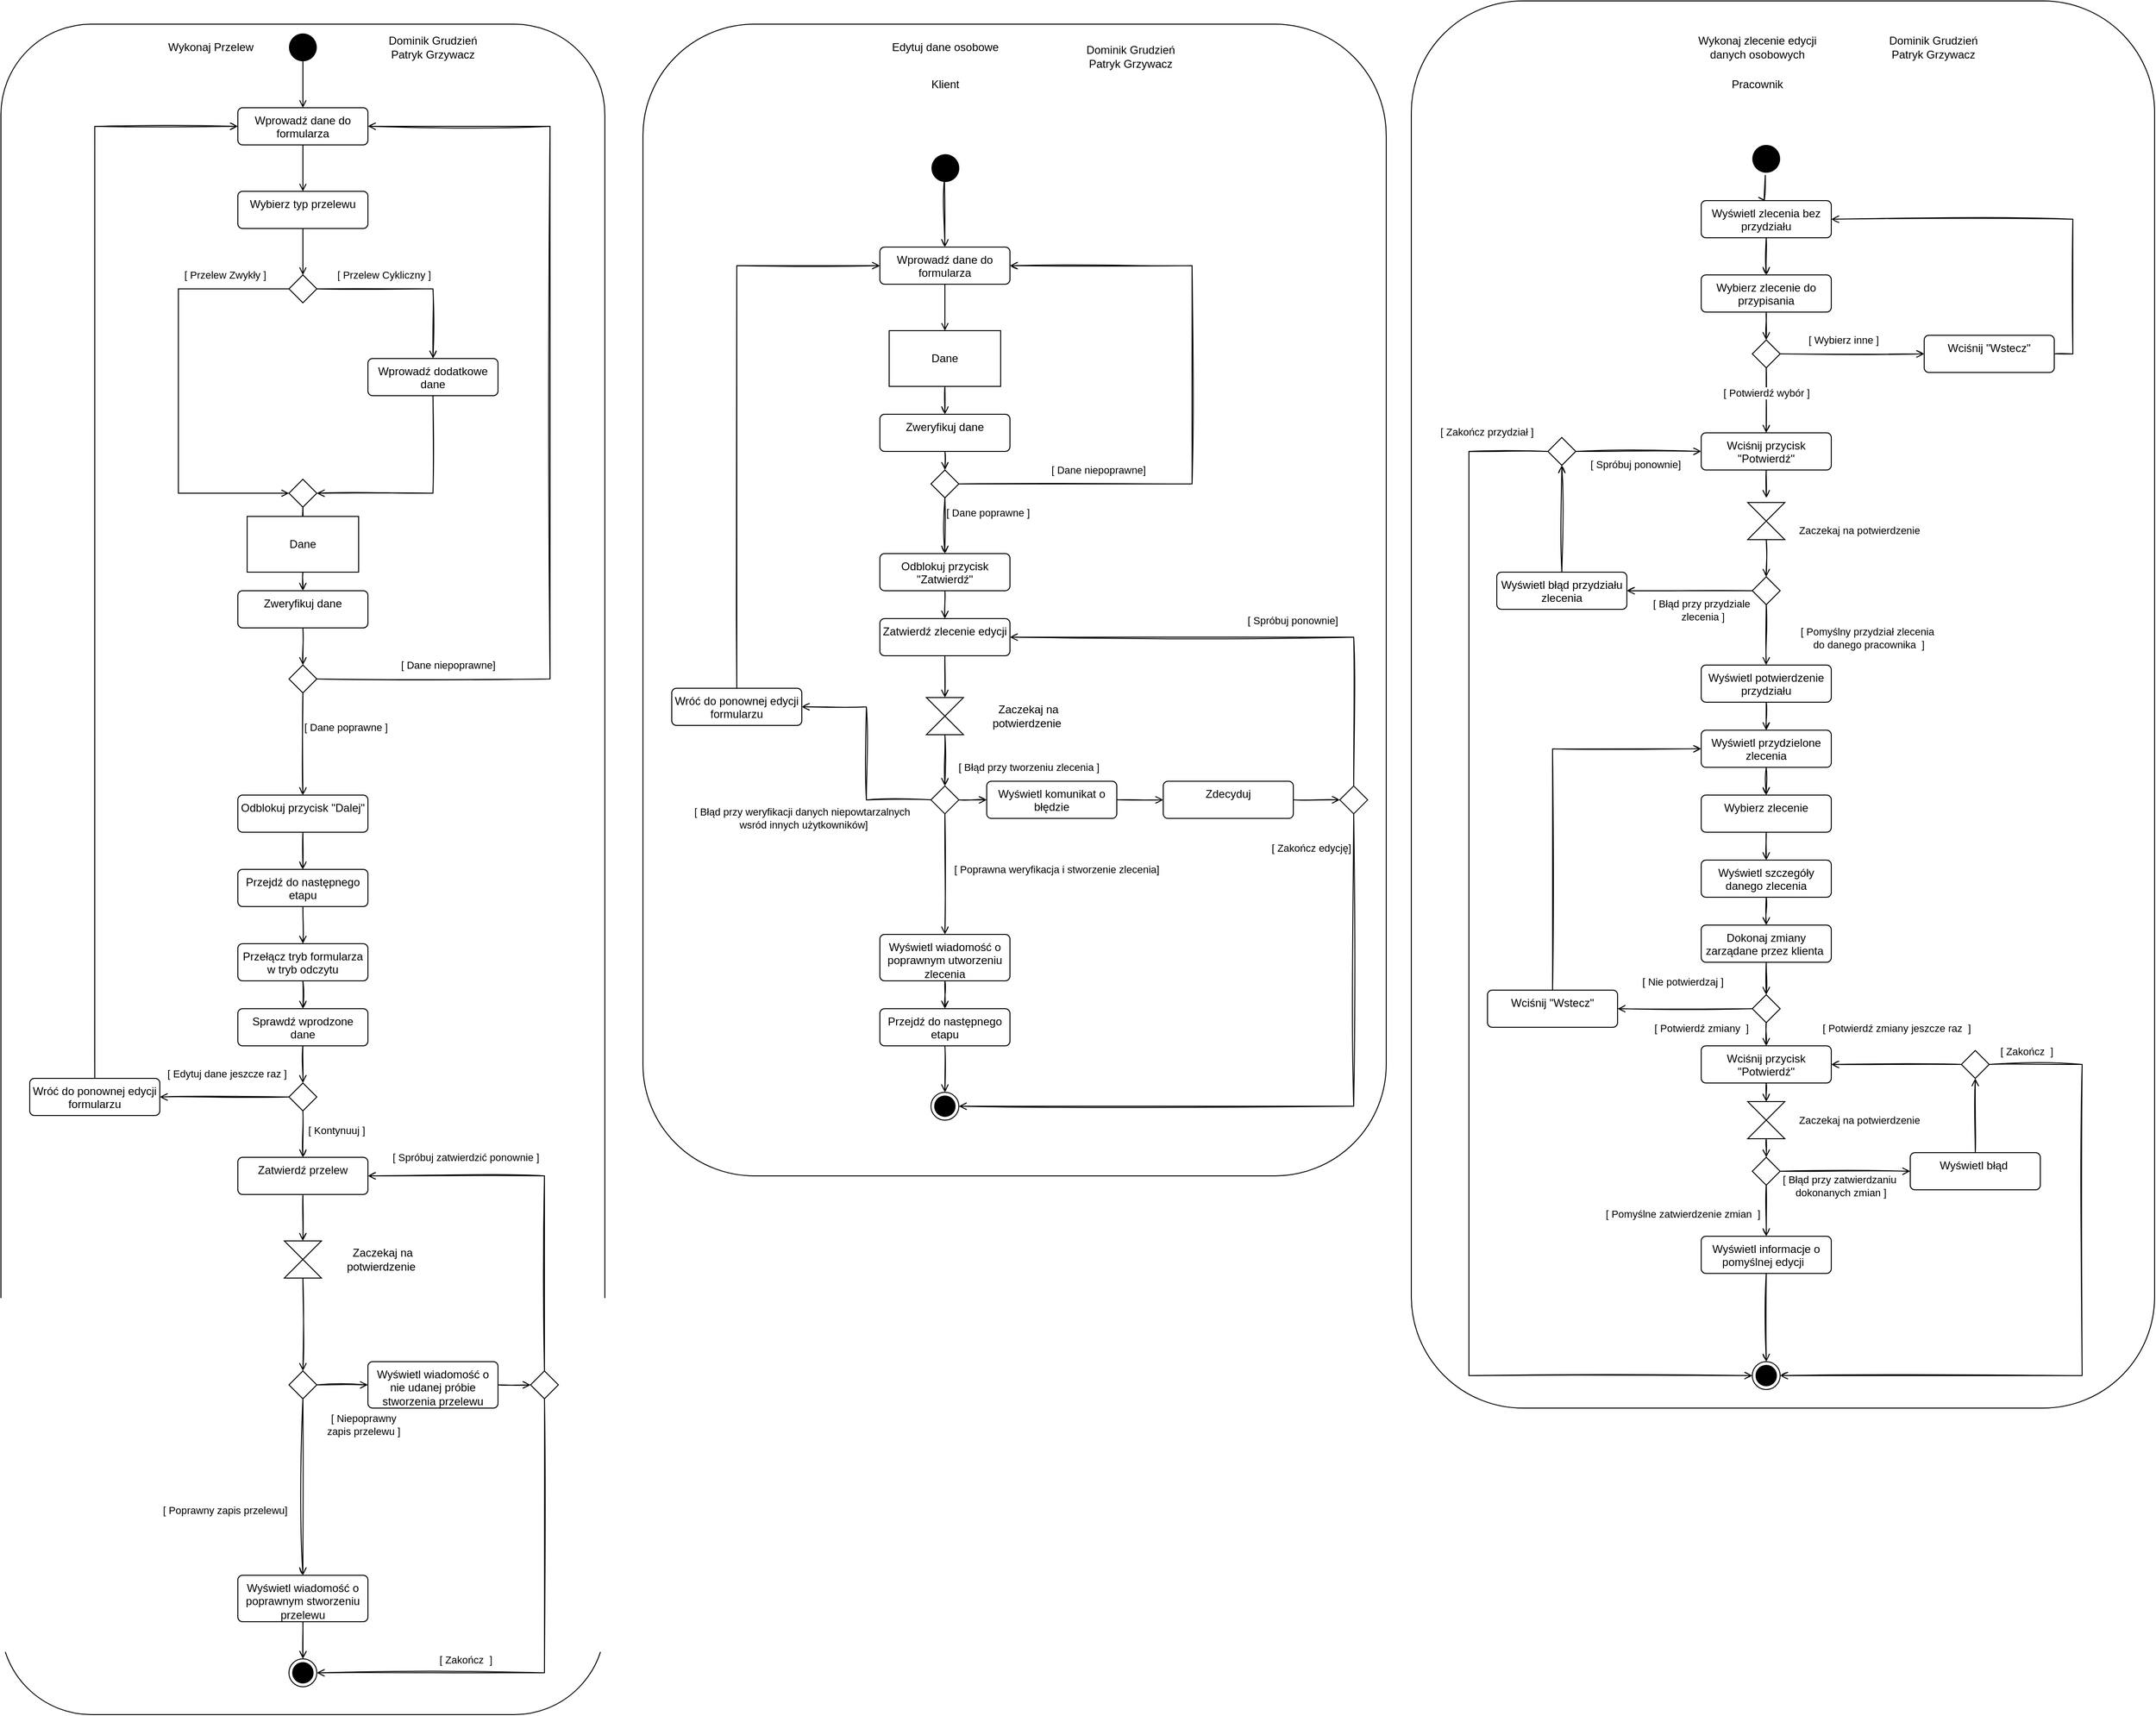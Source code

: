 <mxfile version="15.7.0" type="github">
  <diagram id="Gyfv8imTe6z_3tfT-gic" name="Page-1">
    <mxGraphModel dx="3483" dy="2257" grid="1" gridSize="10" guides="1" tooltips="1" connect="1" arrows="1" fold="1" page="1" pageScale="1" pageWidth="827" pageHeight="1169" math="0" shadow="0">
      <root>
        <mxCell id="0" />
        <mxCell id="1" parent="0" />
        <mxCell id="fbHki9SLXqfhY0mEjhM3-273" value="" style="rounded=1;whiteSpace=wrap;html=1;" vertex="1" parent="1">
          <mxGeometry x="1668" y="5" width="800" height="1515" as="geometry" />
        </mxCell>
        <mxCell id="fbHki9SLXqfhY0mEjhM3-89" value="" style="rounded=1;whiteSpace=wrap;html=1;" vertex="1" parent="1">
          <mxGeometry x="841" y="30" width="800" height="1240" as="geometry" />
        </mxCell>
        <mxCell id="fbHki9SLXqfhY0mEjhM3-44" value="" style="rounded=1;whiteSpace=wrap;html=1;" vertex="1" parent="1">
          <mxGeometry x="150" y="30" width="650" height="1820" as="geometry" />
        </mxCell>
        <mxCell id="fbHki9SLXqfhY0mEjhM3-10" style="edgeStyle=orthogonalEdgeStyle;rounded=0;orthogonalLoop=1;jettySize=auto;html=1;exitX=0.5;exitY=1;exitDx=0;exitDy=0;entryX=0.5;entryY=0;entryDx=0;entryDy=0;endArrow=open;endFill=0;" edge="1" parent="1" source="fbHki9SLXqfhY0mEjhM3-1" target="fbHki9SLXqfhY0mEjhM3-9">
          <mxGeometry relative="1" as="geometry" />
        </mxCell>
        <mxCell id="fbHki9SLXqfhY0mEjhM3-1" value="Wprowadź dane do formularza" style="html=1;align=center;verticalAlign=top;rounded=1;absoluteArcSize=1;arcSize=10;dashed=0;whiteSpace=wrap;" vertex="1" parent="1">
          <mxGeometry x="405" y="120" width="140" height="40" as="geometry" />
        </mxCell>
        <mxCell id="fbHki9SLXqfhY0mEjhM3-7" style="edgeStyle=orthogonalEdgeStyle;rounded=0;orthogonalLoop=1;jettySize=auto;html=1;exitX=0.5;exitY=1;exitDx=0;exitDy=0;entryX=0.5;entryY=0;entryDx=0;entryDy=0;endArrow=open;endFill=0;" edge="1" parent="1" source="fbHki9SLXqfhY0mEjhM3-2">
          <mxGeometry relative="1" as="geometry">
            <mxPoint x="475" y="120" as="targetPoint" />
          </mxGeometry>
        </mxCell>
        <mxCell id="fbHki9SLXqfhY0mEjhM3-2" value="" style="ellipse;fillColor=#000000;strokeColor=none;" vertex="1" parent="1">
          <mxGeometry x="460" y="40" width="30" height="30" as="geometry" />
        </mxCell>
        <mxCell id="fbHki9SLXqfhY0mEjhM3-13" style="edgeStyle=orthogonalEdgeStyle;rounded=0;orthogonalLoop=1;jettySize=auto;html=1;exitX=0;exitY=0.5;exitDx=0;exitDy=0;entryX=0;entryY=0.5;entryDx=0;entryDy=0;endArrow=open;endFill=0;" edge="1" parent="1" source="fbHki9SLXqfhY0mEjhM3-4" target="fbHki9SLXqfhY0mEjhM3-33">
          <mxGeometry relative="1" as="geometry">
            <mxPoint x="431" y="570" as="targetPoint" />
            <Array as="points">
              <mxPoint x="341" y="315" />
              <mxPoint x="341" y="535" />
            </Array>
          </mxGeometry>
        </mxCell>
        <mxCell id="fbHki9SLXqfhY0mEjhM3-26" value="[ Przelew Zwykły ]" style="edgeLabel;html=1;align=center;verticalAlign=middle;resizable=0;points=[];" vertex="1" connectable="0" parent="fbHki9SLXqfhY0mEjhM3-13">
          <mxGeometry x="-0.344" y="-2" relative="1" as="geometry">
            <mxPoint x="52" y="-46" as="offset" />
          </mxGeometry>
        </mxCell>
        <mxCell id="fbHki9SLXqfhY0mEjhM3-23" style="edgeStyle=orthogonalEdgeStyle;rounded=0;sketch=1;jumpStyle=sharp;orthogonalLoop=1;jettySize=auto;html=1;exitX=1;exitY=0.5;exitDx=0;exitDy=0;entryX=0.5;entryY=0;entryDx=0;entryDy=0;endArrow=open;endFill=0;" edge="1" parent="1" source="fbHki9SLXqfhY0mEjhM3-4" target="fbHki9SLXqfhY0mEjhM3-27">
          <mxGeometry relative="1" as="geometry">
            <mxPoint x="621" y="410" as="targetPoint" />
            <Array as="points">
              <mxPoint x="615" y="315" />
            </Array>
          </mxGeometry>
        </mxCell>
        <mxCell id="fbHki9SLXqfhY0mEjhM3-24" value="[ Przelew Cykliczny ]" style="edgeLabel;html=1;align=center;verticalAlign=middle;resizable=0;points=[];" vertex="1" connectable="0" parent="fbHki9SLXqfhY0mEjhM3-23">
          <mxGeometry x="-0.284" relative="1" as="geometry">
            <mxPoint y="-15" as="offset" />
          </mxGeometry>
        </mxCell>
        <mxCell id="fbHki9SLXqfhY0mEjhM3-4" value="" style="rhombus;" vertex="1" parent="1">
          <mxGeometry x="460" y="300" width="30" height="30" as="geometry" />
        </mxCell>
        <mxCell id="fbHki9SLXqfhY0mEjhM3-11" style="edgeStyle=orthogonalEdgeStyle;rounded=0;orthogonalLoop=1;jettySize=auto;html=1;exitX=0.5;exitY=1;exitDx=0;exitDy=0;entryX=0.5;entryY=0;entryDx=0;entryDy=0;endArrow=open;endFill=0;" edge="1" parent="1" source="fbHki9SLXqfhY0mEjhM3-9" target="fbHki9SLXqfhY0mEjhM3-4">
          <mxGeometry relative="1" as="geometry" />
        </mxCell>
        <mxCell id="fbHki9SLXqfhY0mEjhM3-9" value="Wybierz typ przelewu" style="html=1;align=center;verticalAlign=top;rounded=1;absoluteArcSize=1;arcSize=10;dashed=0;whiteSpace=wrap;" vertex="1" parent="1">
          <mxGeometry x="405" y="210" width="140" height="40" as="geometry" />
        </mxCell>
        <mxCell id="fbHki9SLXqfhY0mEjhM3-28" style="edgeStyle=orthogonalEdgeStyle;rounded=0;sketch=1;jumpStyle=sharp;orthogonalLoop=1;jettySize=auto;html=1;exitX=0.5;exitY=1;exitDx=0;exitDy=0;entryX=1;entryY=0.5;entryDx=0;entryDy=0;endArrow=open;endFill=0;" edge="1" parent="1" source="fbHki9SLXqfhY0mEjhM3-27" target="fbHki9SLXqfhY0mEjhM3-33">
          <mxGeometry relative="1" as="geometry">
            <mxPoint x="551" y="605" as="targetPoint" />
          </mxGeometry>
        </mxCell>
        <mxCell id="fbHki9SLXqfhY0mEjhM3-27" value="Wprowadź dodatkowe dane" style="html=1;align=center;verticalAlign=top;rounded=1;absoluteArcSize=1;arcSize=10;dashed=0;whiteSpace=wrap;" vertex="1" parent="1">
          <mxGeometry x="545" y="390" width="140" height="40" as="geometry" />
        </mxCell>
        <mxCell id="fbHki9SLXqfhY0mEjhM3-37" style="edgeStyle=orthogonalEdgeStyle;rounded=0;sketch=1;jumpStyle=sharp;orthogonalLoop=1;jettySize=auto;html=1;exitX=0.5;exitY=1;exitDx=0;exitDy=0;endArrow=open;endFill=0;" edge="1" parent="1" source="fbHki9SLXqfhY0mEjhM3-32">
          <mxGeometry relative="1" as="geometry">
            <mxPoint x="475" y="720" as="targetPoint" />
          </mxGeometry>
        </mxCell>
        <mxCell id="fbHki9SLXqfhY0mEjhM3-32" value="Zweryfikuj dane" style="html=1;align=center;verticalAlign=top;rounded=1;absoluteArcSize=1;arcSize=10;dashed=0;whiteSpace=wrap;" vertex="1" parent="1">
          <mxGeometry x="405" y="640" width="140" height="40" as="geometry" />
        </mxCell>
        <mxCell id="fbHki9SLXqfhY0mEjhM3-34" style="edgeStyle=orthogonalEdgeStyle;rounded=0;sketch=1;jumpStyle=sharp;orthogonalLoop=1;jettySize=auto;html=1;exitX=0.5;exitY=1;exitDx=0;exitDy=0;endArrow=open;endFill=0;" edge="1" parent="1" source="fbHki9SLXqfhY0mEjhM3-33">
          <mxGeometry relative="1" as="geometry">
            <mxPoint x="475.172" y="610" as="targetPoint" />
          </mxGeometry>
        </mxCell>
        <mxCell id="fbHki9SLXqfhY0mEjhM3-33" value="" style="rhombus;" vertex="1" parent="1">
          <mxGeometry x="460" y="520" width="30" height="30" as="geometry" />
        </mxCell>
        <mxCell id="fbHki9SLXqfhY0mEjhM3-36" style="edgeStyle=orthogonalEdgeStyle;rounded=0;sketch=1;jumpStyle=sharp;orthogonalLoop=1;jettySize=auto;html=1;exitX=0.5;exitY=1;exitDx=0;exitDy=0;entryX=0.5;entryY=0;entryDx=0;entryDy=0;endArrow=open;endFill=0;" edge="1" parent="1" source="fbHki9SLXqfhY0mEjhM3-35" target="fbHki9SLXqfhY0mEjhM3-32">
          <mxGeometry relative="1" as="geometry" />
        </mxCell>
        <mxCell id="fbHki9SLXqfhY0mEjhM3-35" value="Dane" style="rounded=0;whiteSpace=wrap;html=1;" vertex="1" parent="1">
          <mxGeometry x="415" y="560" width="120" height="60" as="geometry" />
        </mxCell>
        <mxCell id="fbHki9SLXqfhY0mEjhM3-40" style="edgeStyle=orthogonalEdgeStyle;rounded=0;sketch=1;jumpStyle=sharp;orthogonalLoop=1;jettySize=auto;html=1;exitX=1;exitY=0.5;exitDx=0;exitDy=0;endArrow=open;endFill=0;entryX=1;entryY=0.5;entryDx=0;entryDy=0;" edge="1" parent="1" source="fbHki9SLXqfhY0mEjhM3-38" target="fbHki9SLXqfhY0mEjhM3-1">
          <mxGeometry relative="1" as="geometry">
            <mxPoint x="741" y="140" as="targetPoint" />
            <Array as="points">
              <mxPoint x="741" y="735" />
              <mxPoint x="741" y="140" />
            </Array>
          </mxGeometry>
        </mxCell>
        <mxCell id="fbHki9SLXqfhY0mEjhM3-41" value="[ Dane niepoprawne]" style="edgeLabel;html=1;align=center;verticalAlign=middle;resizable=0;points=[];" vertex="1" connectable="0" parent="fbHki9SLXqfhY0mEjhM3-40">
          <mxGeometry x="-0.337" y="3" relative="1" as="geometry">
            <mxPoint x="-107" y="79" as="offset" />
          </mxGeometry>
        </mxCell>
        <mxCell id="fbHki9SLXqfhY0mEjhM3-42" style="edgeStyle=orthogonalEdgeStyle;rounded=0;sketch=1;jumpStyle=sharp;orthogonalLoop=1;jettySize=auto;html=1;exitX=0.5;exitY=1;exitDx=0;exitDy=0;endArrow=open;endFill=0;entryX=0.5;entryY=0;entryDx=0;entryDy=0;" edge="1" parent="1" source="fbHki9SLXqfhY0mEjhM3-38" target="fbHki9SLXqfhY0mEjhM3-47">
          <mxGeometry relative="1" as="geometry">
            <mxPoint x="475" y="880" as="targetPoint" />
          </mxGeometry>
        </mxCell>
        <mxCell id="fbHki9SLXqfhY0mEjhM3-43" value="[ Dane poprawne ]" style="edgeLabel;html=1;align=center;verticalAlign=middle;resizable=0;points=[];" vertex="1" connectable="0" parent="fbHki9SLXqfhY0mEjhM3-42">
          <mxGeometry x="-0.156" y="-4" relative="1" as="geometry">
            <mxPoint x="50" y="-10" as="offset" />
          </mxGeometry>
        </mxCell>
        <mxCell id="fbHki9SLXqfhY0mEjhM3-38" value="" style="rhombus;" vertex="1" parent="1">
          <mxGeometry x="460" y="720" width="30" height="30" as="geometry" />
        </mxCell>
        <mxCell id="fbHki9SLXqfhY0mEjhM3-45" value="Wykonaj Przelew" style="text;html=1;strokeColor=none;fillColor=none;align=center;verticalAlign=middle;whiteSpace=wrap;rounded=0;" vertex="1" parent="1">
          <mxGeometry x="321" y="40" width="110" height="30" as="geometry" />
        </mxCell>
        <mxCell id="fbHki9SLXqfhY0mEjhM3-46" value="Dominik Grudzień&lt;br&gt;Patryk Grzywacz" style="text;html=1;strokeColor=none;fillColor=none;align=center;verticalAlign=middle;whiteSpace=wrap;rounded=0;" vertex="1" parent="1">
          <mxGeometry x="560" y="40" width="110" height="30" as="geometry" />
        </mxCell>
        <mxCell id="fbHki9SLXqfhY0mEjhM3-53" style="edgeStyle=orthogonalEdgeStyle;rounded=0;sketch=1;jumpStyle=sharp;orthogonalLoop=1;jettySize=auto;html=1;exitX=0.5;exitY=1;exitDx=0;exitDy=0;entryX=0.5;entryY=0;entryDx=0;entryDy=0;endArrow=open;endFill=0;" edge="1" parent="1" source="fbHki9SLXqfhY0mEjhM3-47" target="fbHki9SLXqfhY0mEjhM3-52">
          <mxGeometry relative="1" as="geometry" />
        </mxCell>
        <mxCell id="fbHki9SLXqfhY0mEjhM3-47" value="Odblokuj przycisk &quot;Dalej&quot;" style="html=1;align=center;verticalAlign=top;rounded=1;absoluteArcSize=1;arcSize=10;dashed=0;whiteSpace=wrap;" vertex="1" parent="1">
          <mxGeometry x="405" y="860" width="140" height="40" as="geometry" />
        </mxCell>
        <mxCell id="fbHki9SLXqfhY0mEjhM3-51" style="edgeStyle=orthogonalEdgeStyle;rounded=0;sketch=1;jumpStyle=sharp;orthogonalLoop=1;jettySize=auto;html=1;exitX=0.5;exitY=1;exitDx=0;exitDy=0;endArrow=open;endFill=0;" edge="1" parent="1" source="fbHki9SLXqfhY0mEjhM3-47" target="fbHki9SLXqfhY0mEjhM3-47">
          <mxGeometry relative="1" as="geometry" />
        </mxCell>
        <mxCell id="fbHki9SLXqfhY0mEjhM3-56" style="edgeStyle=orthogonalEdgeStyle;rounded=0;sketch=1;jumpStyle=sharp;orthogonalLoop=1;jettySize=auto;html=1;exitX=0.5;exitY=1;exitDx=0;exitDy=0;entryX=0.5;entryY=0;entryDx=0;entryDy=0;endArrow=open;endFill=0;" edge="1" parent="1" source="fbHki9SLXqfhY0mEjhM3-52" target="fbHki9SLXqfhY0mEjhM3-55">
          <mxGeometry relative="1" as="geometry" />
        </mxCell>
        <mxCell id="fbHki9SLXqfhY0mEjhM3-52" value="Przejdź do następnego etapu" style="html=1;align=center;verticalAlign=top;rounded=1;absoluteArcSize=1;arcSize=10;dashed=0;whiteSpace=wrap;" vertex="1" parent="1">
          <mxGeometry x="405" y="940" width="140" height="40" as="geometry" />
        </mxCell>
        <mxCell id="fbHki9SLXqfhY0mEjhM3-58" style="edgeStyle=orthogonalEdgeStyle;rounded=0;sketch=1;jumpStyle=sharp;orthogonalLoop=1;jettySize=auto;html=1;exitX=0.5;exitY=1;exitDx=0;exitDy=0;entryX=0.5;entryY=0;entryDx=0;entryDy=0;endArrow=open;endFill=0;" edge="1" parent="1" source="fbHki9SLXqfhY0mEjhM3-55" target="fbHki9SLXqfhY0mEjhM3-57">
          <mxGeometry relative="1" as="geometry" />
        </mxCell>
        <mxCell id="fbHki9SLXqfhY0mEjhM3-55" value="Przełącz tryb formularza w tryb odczytu" style="html=1;align=center;verticalAlign=top;rounded=1;absoluteArcSize=1;arcSize=10;dashed=0;whiteSpace=wrap;" vertex="1" parent="1">
          <mxGeometry x="405" y="1020" width="140" height="40" as="geometry" />
        </mxCell>
        <mxCell id="fbHki9SLXqfhY0mEjhM3-68" style="edgeStyle=orthogonalEdgeStyle;rounded=0;sketch=1;jumpStyle=sharp;orthogonalLoop=1;jettySize=auto;html=1;exitX=0.5;exitY=1;exitDx=0;exitDy=0;entryX=0.5;entryY=0;entryDx=0;entryDy=0;endArrow=open;endFill=0;" edge="1" parent="1" source="fbHki9SLXqfhY0mEjhM3-57" target="fbHki9SLXqfhY0mEjhM3-67">
          <mxGeometry relative="1" as="geometry" />
        </mxCell>
        <mxCell id="fbHki9SLXqfhY0mEjhM3-57" value="Sprawdź wprodzone dane" style="html=1;align=center;verticalAlign=top;rounded=1;absoluteArcSize=1;arcSize=10;dashed=0;whiteSpace=wrap;" vertex="1" parent="1">
          <mxGeometry x="405" y="1090" width="140" height="40" as="geometry" />
        </mxCell>
        <mxCell id="fbHki9SLXqfhY0mEjhM3-63" style="edgeStyle=orthogonalEdgeStyle;rounded=0;sketch=1;jumpStyle=sharp;orthogonalLoop=1;jettySize=auto;html=1;exitX=0.5;exitY=1;exitDx=0;exitDy=0;endArrow=open;endFill=0;" edge="1" parent="1" source="fbHki9SLXqfhY0mEjhM3-60">
          <mxGeometry relative="1" as="geometry">
            <mxPoint x="475" y="1340" as="targetPoint" />
          </mxGeometry>
        </mxCell>
        <mxCell id="fbHki9SLXqfhY0mEjhM3-60" value="Zatwierdź przelew" style="html=1;align=center;verticalAlign=top;rounded=1;absoluteArcSize=1;arcSize=10;dashed=0;whiteSpace=wrap;" vertex="1" parent="1">
          <mxGeometry x="405" y="1250" width="140" height="40" as="geometry" />
        </mxCell>
        <mxCell id="fbHki9SLXqfhY0mEjhM3-65" style="edgeStyle=orthogonalEdgeStyle;rounded=0;sketch=1;jumpStyle=sharp;orthogonalLoop=1;jettySize=auto;html=1;exitX=0.5;exitY=1;exitDx=0;exitDy=0;entryX=0.5;entryY=0;entryDx=0;entryDy=0;endArrow=open;endFill=0;" edge="1" parent="1" target="fbHki9SLXqfhY0mEjhM3-64">
          <mxGeometry relative="1" as="geometry">
            <mxPoint x="475" y="1720.0" as="sourcePoint" />
          </mxGeometry>
        </mxCell>
        <mxCell id="fbHki9SLXqfhY0mEjhM3-64" value="" style="ellipse;html=1;shape=endState;fillColor=#000000;strokeColor=#000000;" vertex="1" parent="1">
          <mxGeometry x="460" y="1790" width="30" height="30" as="geometry" />
        </mxCell>
        <mxCell id="fbHki9SLXqfhY0mEjhM3-69" style="edgeStyle=orthogonalEdgeStyle;rounded=0;sketch=1;jumpStyle=sharp;orthogonalLoop=1;jettySize=auto;html=1;exitX=0.5;exitY=1;exitDx=0;exitDy=0;entryX=0.5;entryY=0;entryDx=0;entryDy=0;endArrow=open;endFill=0;" edge="1" parent="1" source="fbHki9SLXqfhY0mEjhM3-67" target="fbHki9SLXqfhY0mEjhM3-60">
          <mxGeometry relative="1" as="geometry" />
        </mxCell>
        <mxCell id="fbHki9SLXqfhY0mEjhM3-70" value="[ Kontynuuj ]" style="edgeLabel;html=1;align=center;verticalAlign=middle;resizable=0;points=[];" vertex="1" connectable="0" parent="fbHki9SLXqfhY0mEjhM3-69">
          <mxGeometry x="-0.156" y="1" relative="1" as="geometry">
            <mxPoint x="35" as="offset" />
          </mxGeometry>
        </mxCell>
        <mxCell id="fbHki9SLXqfhY0mEjhM3-73" style="edgeStyle=orthogonalEdgeStyle;rounded=0;sketch=1;jumpStyle=sharp;orthogonalLoop=1;jettySize=auto;html=1;exitX=0;exitY=0.5;exitDx=0;exitDy=0;entryX=1;entryY=0.5;entryDx=0;entryDy=0;endArrow=open;endFill=0;" edge="1" parent="1" source="fbHki9SLXqfhY0mEjhM3-67" target="fbHki9SLXqfhY0mEjhM3-72">
          <mxGeometry relative="1" as="geometry" />
        </mxCell>
        <mxCell id="fbHki9SLXqfhY0mEjhM3-74" value="[ Edytuj dane jeszcze raz ]" style="edgeLabel;html=1;align=center;verticalAlign=middle;resizable=0;points=[];" vertex="1" connectable="0" parent="fbHki9SLXqfhY0mEjhM3-73">
          <mxGeometry x="-0.204" relative="1" as="geometry">
            <mxPoint x="-12" y="-25" as="offset" />
          </mxGeometry>
        </mxCell>
        <mxCell id="fbHki9SLXqfhY0mEjhM3-67" value="" style="rhombus;" vertex="1" parent="1">
          <mxGeometry x="460" y="1170" width="30" height="30" as="geometry" />
        </mxCell>
        <mxCell id="fbHki9SLXqfhY0mEjhM3-75" style="edgeStyle=orthogonalEdgeStyle;rounded=0;sketch=1;jumpStyle=sharp;orthogonalLoop=1;jettySize=auto;html=1;exitX=0.5;exitY=0;exitDx=0;exitDy=0;entryX=0;entryY=0.5;entryDx=0;entryDy=0;endArrow=open;endFill=0;" edge="1" parent="1" source="fbHki9SLXqfhY0mEjhM3-72" target="fbHki9SLXqfhY0mEjhM3-1">
          <mxGeometry relative="1" as="geometry" />
        </mxCell>
        <mxCell id="fbHki9SLXqfhY0mEjhM3-72" value="Wróć do ponownej edycji formularzu" style="html=1;align=center;verticalAlign=top;rounded=1;absoluteArcSize=1;arcSize=10;dashed=0;whiteSpace=wrap;" vertex="1" parent="1">
          <mxGeometry x="181" y="1165" width="140" height="40" as="geometry" />
        </mxCell>
        <mxCell id="fbHki9SLXqfhY0mEjhM3-81" style="edgeStyle=orthogonalEdgeStyle;rounded=0;sketch=1;jumpStyle=sharp;orthogonalLoop=1;jettySize=auto;html=1;exitX=0.5;exitY=1;exitDx=0;exitDy=0;entryX=0.5;entryY=0;entryDx=0;entryDy=0;endArrow=open;endFill=0;" edge="1" parent="1" source="fbHki9SLXqfhY0mEjhM3-76" target="fbHki9SLXqfhY0mEjhM3-80">
          <mxGeometry relative="1" as="geometry" />
        </mxCell>
        <mxCell id="fbHki9SLXqfhY0mEjhM3-76" value="" style="shape=collate;whiteSpace=wrap;html=1;" vertex="1" parent="1">
          <mxGeometry x="455" y="1340" width="40" height="40" as="geometry" />
        </mxCell>
        <mxCell id="fbHki9SLXqfhY0mEjhM3-77" value="Wyświetl wiadomość o poprawnym stworzeniu przelewu" style="html=1;align=center;verticalAlign=top;rounded=1;absoluteArcSize=1;arcSize=10;dashed=0;whiteSpace=wrap;" vertex="1" parent="1">
          <mxGeometry x="405" y="1700" width="140" height="50" as="geometry" />
        </mxCell>
        <mxCell id="fbHki9SLXqfhY0mEjhM3-79" value="Zaczekaj na potwierdzenie&amp;nbsp;" style="text;html=1;strokeColor=none;fillColor=none;align=center;verticalAlign=middle;whiteSpace=wrap;rounded=0;" vertex="1" parent="1">
          <mxGeometry x="531" y="1345" width="60" height="30" as="geometry" />
        </mxCell>
        <mxCell id="fbHki9SLXqfhY0mEjhM3-82" style="edgeStyle=orthogonalEdgeStyle;rounded=0;sketch=1;jumpStyle=sharp;orthogonalLoop=1;jettySize=auto;html=1;exitX=0.5;exitY=1;exitDx=0;exitDy=0;entryX=0.5;entryY=0;entryDx=0;entryDy=0;endArrow=open;endFill=0;" edge="1" parent="1" source="fbHki9SLXqfhY0mEjhM3-80" target="fbHki9SLXqfhY0mEjhM3-77">
          <mxGeometry relative="1" as="geometry" />
        </mxCell>
        <mxCell id="fbHki9SLXqfhY0mEjhM3-83" value="[ Poprawny zapis przelewu]" style="edgeLabel;html=1;align=center;verticalAlign=middle;resizable=0;points=[];" vertex="1" connectable="0" parent="fbHki9SLXqfhY0mEjhM3-82">
          <mxGeometry x="-0.152" y="-2" relative="1" as="geometry">
            <mxPoint x="-82" y="39" as="offset" />
          </mxGeometry>
        </mxCell>
        <mxCell id="fbHki9SLXqfhY0mEjhM3-281" style="edgeStyle=orthogonalEdgeStyle;rounded=0;sketch=1;jumpStyle=sharp;orthogonalLoop=1;jettySize=auto;html=1;exitX=1;exitY=0.5;exitDx=0;exitDy=0;entryX=0;entryY=0.5;entryDx=0;entryDy=0;startArrow=none;startFill=0;endArrow=open;endFill=0;" edge="1" parent="1" source="fbHki9SLXqfhY0mEjhM3-80" target="fbHki9SLXqfhY0mEjhM3-84">
          <mxGeometry relative="1" as="geometry" />
        </mxCell>
        <mxCell id="fbHki9SLXqfhY0mEjhM3-80" value="" style="rhombus;" vertex="1" parent="1">
          <mxGeometry x="460" y="1480" width="30" height="30" as="geometry" />
        </mxCell>
        <mxCell id="fbHki9SLXqfhY0mEjhM3-283" style="edgeStyle=orthogonalEdgeStyle;rounded=0;sketch=1;jumpStyle=sharp;orthogonalLoop=1;jettySize=auto;html=1;exitX=1;exitY=0.5;exitDx=0;exitDy=0;entryX=0;entryY=0.5;entryDx=0;entryDy=0;startArrow=none;startFill=0;endArrow=open;endFill=0;" edge="1" parent="1" source="fbHki9SLXqfhY0mEjhM3-84" target="fbHki9SLXqfhY0mEjhM3-282">
          <mxGeometry relative="1" as="geometry" />
        </mxCell>
        <mxCell id="fbHki9SLXqfhY0mEjhM3-84" value="Wyświetl wiadomość o nie udanej próbie stworzenia przelewu" style="html=1;align=center;verticalAlign=top;rounded=1;absoluteArcSize=1;arcSize=10;dashed=0;whiteSpace=wrap;" vertex="1" parent="1">
          <mxGeometry x="545" y="1470" width="140" height="50" as="geometry" />
        </mxCell>
        <mxCell id="fbHki9SLXqfhY0mEjhM3-90" style="edgeStyle=orthogonalEdgeStyle;rounded=0;orthogonalLoop=1;jettySize=auto;html=1;exitX=0.5;exitY=1;exitDx=0;exitDy=0;entryX=0.5;entryY=0;entryDx=0;entryDy=0;endArrow=open;endFill=0;" edge="1" parent="1" source="fbHki9SLXqfhY0mEjhM3-91">
          <mxGeometry relative="1" as="geometry">
            <mxPoint x="1166" y="360" as="targetPoint" />
          </mxGeometry>
        </mxCell>
        <mxCell id="fbHki9SLXqfhY0mEjhM3-183" style="edgeStyle=orthogonalEdgeStyle;rounded=0;sketch=1;jumpStyle=sharp;orthogonalLoop=1;jettySize=auto;html=1;exitX=0.5;exitY=0;exitDx=0;exitDy=0;entryX=1.814;entryY=0.812;entryDx=0;entryDy=0;entryPerimeter=0;endArrow=none;endFill=0;startArrow=open;startFill=0;" edge="1" parent="1" source="fbHki9SLXqfhY0mEjhM3-91">
          <mxGeometry relative="1" as="geometry">
            <mxPoint x="1165.5" y="196.57" as="targetPoint" />
          </mxGeometry>
        </mxCell>
        <mxCell id="fbHki9SLXqfhY0mEjhM3-91" value="Wprowadź dane do formularza" style="html=1;align=center;verticalAlign=top;rounded=1;absoluteArcSize=1;arcSize=10;dashed=0;whiteSpace=wrap;" vertex="1" parent="1">
          <mxGeometry x="1096" y="270" width="140" height="40" as="geometry" />
        </mxCell>
        <mxCell id="fbHki9SLXqfhY0mEjhM3-93" value="" style="ellipse;fillColor=#000000;strokeColor=none;" vertex="1" parent="1">
          <mxGeometry x="1151.5" y="170" width="30" height="30" as="geometry" />
        </mxCell>
        <mxCell id="fbHki9SLXqfhY0mEjhM3-147" style="edgeStyle=orthogonalEdgeStyle;rounded=0;sketch=1;jumpStyle=sharp;orthogonalLoop=1;jettySize=auto;html=1;exitX=0.5;exitY=1;exitDx=0;exitDy=0;entryX=0.5;entryY=0;entryDx=0;entryDy=0;endArrow=open;endFill=0;" edge="1" parent="1" source="fbHki9SLXqfhY0mEjhM3-104" target="fbHki9SLXqfhY0mEjhM3-113">
          <mxGeometry relative="1" as="geometry" />
        </mxCell>
        <mxCell id="fbHki9SLXqfhY0mEjhM3-104" value="Zweryfikuj dane" style="html=1;align=center;verticalAlign=top;rounded=1;absoluteArcSize=1;arcSize=10;dashed=0;whiteSpace=wrap;" vertex="1" parent="1">
          <mxGeometry x="1096" y="450" width="140" height="40" as="geometry" />
        </mxCell>
        <mxCell id="fbHki9SLXqfhY0mEjhM3-107" style="edgeStyle=orthogonalEdgeStyle;rounded=0;sketch=1;jumpStyle=sharp;orthogonalLoop=1;jettySize=auto;html=1;exitX=0.5;exitY=1;exitDx=0;exitDy=0;entryX=0.5;entryY=0;entryDx=0;entryDy=0;endArrow=open;endFill=0;" edge="1" parent="1" source="fbHki9SLXqfhY0mEjhM3-108" target="fbHki9SLXqfhY0mEjhM3-104">
          <mxGeometry relative="1" as="geometry" />
        </mxCell>
        <mxCell id="fbHki9SLXqfhY0mEjhM3-108" value="Dane" style="rounded=0;whiteSpace=wrap;html=1;" vertex="1" parent="1">
          <mxGeometry x="1106" y="360" width="120" height="60" as="geometry" />
        </mxCell>
        <mxCell id="fbHki9SLXqfhY0mEjhM3-109" style="edgeStyle=orthogonalEdgeStyle;rounded=0;sketch=1;jumpStyle=sharp;orthogonalLoop=1;jettySize=auto;html=1;exitX=1;exitY=0.5;exitDx=0;exitDy=0;endArrow=open;endFill=0;entryX=1;entryY=0.5;entryDx=0;entryDy=0;" edge="1" parent="1" source="fbHki9SLXqfhY0mEjhM3-113" target="fbHki9SLXqfhY0mEjhM3-91">
          <mxGeometry relative="1" as="geometry">
            <mxPoint x="1432" y="290" as="targetPoint" />
            <Array as="points">
              <mxPoint x="1432" y="525" />
              <mxPoint x="1432" y="290" />
            </Array>
          </mxGeometry>
        </mxCell>
        <mxCell id="fbHki9SLXqfhY0mEjhM3-110" value="[ Dane niepoprawne]" style="edgeLabel;html=1;align=center;verticalAlign=middle;resizable=0;points=[];" vertex="1" connectable="0" parent="fbHki9SLXqfhY0mEjhM3-109">
          <mxGeometry x="-0.337" y="3" relative="1" as="geometry">
            <mxPoint x="-76" y="-12" as="offset" />
          </mxGeometry>
        </mxCell>
        <mxCell id="fbHki9SLXqfhY0mEjhM3-111" style="edgeStyle=orthogonalEdgeStyle;rounded=0;sketch=1;jumpStyle=sharp;orthogonalLoop=1;jettySize=auto;html=1;exitX=0.5;exitY=1;exitDx=0;exitDy=0;endArrow=open;endFill=0;entryX=0.5;entryY=0;entryDx=0;entryDy=0;" edge="1" parent="1" source="fbHki9SLXqfhY0mEjhM3-113" target="fbHki9SLXqfhY0mEjhM3-117">
          <mxGeometry relative="1" as="geometry">
            <mxPoint x="1166" y="1030" as="targetPoint" />
          </mxGeometry>
        </mxCell>
        <mxCell id="fbHki9SLXqfhY0mEjhM3-112" value="[ Dane poprawne ]" style="edgeLabel;html=1;align=center;verticalAlign=middle;resizable=0;points=[];" vertex="1" connectable="0" parent="fbHki9SLXqfhY0mEjhM3-111">
          <mxGeometry x="-0.156" y="-4" relative="1" as="geometry">
            <mxPoint x="50" y="-10" as="offset" />
          </mxGeometry>
        </mxCell>
        <mxCell id="fbHki9SLXqfhY0mEjhM3-113" value="" style="rhombus;" vertex="1" parent="1">
          <mxGeometry x="1151" y="510" width="30" height="30" as="geometry" />
        </mxCell>
        <mxCell id="fbHki9SLXqfhY0mEjhM3-114" value="Edytuj dane osobowe" style="text;html=1;strokeColor=none;fillColor=none;align=center;verticalAlign=middle;whiteSpace=wrap;rounded=0;" vertex="1" parent="1">
          <mxGeometry x="1096" y="40" width="141" height="30" as="geometry" />
        </mxCell>
        <mxCell id="fbHki9SLXqfhY0mEjhM3-115" value="Dominik Grudzień&lt;br&gt;Patryk Grzywacz" style="text;html=1;strokeColor=none;fillColor=none;align=center;verticalAlign=middle;whiteSpace=wrap;rounded=0;" vertex="1" parent="1">
          <mxGeometry x="1311" y="50" width="110" height="30" as="geometry" />
        </mxCell>
        <mxCell id="fbHki9SLXqfhY0mEjhM3-151" style="edgeStyle=orthogonalEdgeStyle;rounded=0;sketch=1;jumpStyle=sharp;orthogonalLoop=1;jettySize=auto;html=1;exitX=0.5;exitY=1;exitDx=0;exitDy=0;entryX=0.5;entryY=0;entryDx=0;entryDy=0;endArrow=open;endFill=0;" edge="1" parent="1" source="fbHki9SLXqfhY0mEjhM3-117" target="fbHki9SLXqfhY0mEjhM3-150">
          <mxGeometry relative="1" as="geometry" />
        </mxCell>
        <mxCell id="fbHki9SLXqfhY0mEjhM3-117" value="Odblokuj przycisk &quot;Zatwierdź&quot;" style="html=1;align=center;verticalAlign=top;rounded=1;absoluteArcSize=1;arcSize=10;dashed=0;whiteSpace=wrap;" vertex="1" parent="1">
          <mxGeometry x="1096" y="600" width="140" height="40" as="geometry" />
        </mxCell>
        <mxCell id="fbHki9SLXqfhY0mEjhM3-118" style="edgeStyle=orthogonalEdgeStyle;rounded=0;sketch=1;jumpStyle=sharp;orthogonalLoop=1;jettySize=auto;html=1;exitX=0.5;exitY=1;exitDx=0;exitDy=0;endArrow=open;endFill=0;" edge="1" parent="1" source="fbHki9SLXqfhY0mEjhM3-117" target="fbHki9SLXqfhY0mEjhM3-117">
          <mxGeometry relative="1" as="geometry" />
        </mxCell>
        <mxCell id="fbHki9SLXqfhY0mEjhM3-179" style="edgeStyle=orthogonalEdgeStyle;rounded=0;sketch=1;jumpStyle=sharp;orthogonalLoop=1;jettySize=auto;html=1;exitX=0.5;exitY=1;exitDx=0;exitDy=0;entryX=0.5;entryY=0;entryDx=0;entryDy=0;endArrow=open;endFill=0;" edge="1" parent="1" source="fbHki9SLXqfhY0mEjhM3-120">
          <mxGeometry relative="1" as="geometry">
            <mxPoint x="1166" y="1180" as="targetPoint" />
          </mxGeometry>
        </mxCell>
        <mxCell id="fbHki9SLXqfhY0mEjhM3-120" value="Przejdź do następnego etapu" style="html=1;align=center;verticalAlign=top;rounded=1;absoluteArcSize=1;arcSize=10;dashed=0;whiteSpace=wrap;" vertex="1" parent="1">
          <mxGeometry x="1096" y="1090" width="140" height="40" as="geometry" />
        </mxCell>
        <mxCell id="fbHki9SLXqfhY0mEjhM3-158" style="edgeStyle=orthogonalEdgeStyle;rounded=0;sketch=1;jumpStyle=sharp;orthogonalLoop=1;jettySize=auto;html=1;exitX=0.5;exitY=1;exitDx=0;exitDy=0;entryX=0.5;entryY=0;entryDx=0;entryDy=0;endArrow=open;endFill=0;" edge="1" parent="1" source="fbHki9SLXqfhY0mEjhM3-148" target="fbHki9SLXqfhY0mEjhM3-157">
          <mxGeometry relative="1" as="geometry" />
        </mxCell>
        <mxCell id="fbHki9SLXqfhY0mEjhM3-148" value="" style="shape=collate;whiteSpace=wrap;html=1;" vertex="1" parent="1">
          <mxGeometry x="1146" y="755" width="40" height="40" as="geometry" />
        </mxCell>
        <mxCell id="fbHki9SLXqfhY0mEjhM3-149" value="Zaczekaj na potwierdzenie&amp;nbsp;" style="text;html=1;strokeColor=none;fillColor=none;align=center;verticalAlign=middle;whiteSpace=wrap;rounded=0;" vertex="1" parent="1">
          <mxGeometry x="1226" y="760" width="60" height="30" as="geometry" />
        </mxCell>
        <mxCell id="fbHki9SLXqfhY0mEjhM3-152" style="edgeStyle=orthogonalEdgeStyle;rounded=0;sketch=1;jumpStyle=sharp;orthogonalLoop=1;jettySize=auto;html=1;exitX=0.5;exitY=1;exitDx=0;exitDy=0;entryX=0.5;entryY=0;entryDx=0;entryDy=0;endArrow=open;endFill=0;" edge="1" parent="1" source="fbHki9SLXqfhY0mEjhM3-150" target="fbHki9SLXqfhY0mEjhM3-148">
          <mxGeometry relative="1" as="geometry" />
        </mxCell>
        <mxCell id="fbHki9SLXqfhY0mEjhM3-150" value="Zatwierdź zlecenie edycji" style="html=1;align=center;verticalAlign=top;rounded=1;absoluteArcSize=1;arcSize=10;dashed=0;whiteSpace=wrap;" vertex="1" parent="1">
          <mxGeometry x="1096" y="670" width="140" height="40" as="geometry" />
        </mxCell>
        <mxCell id="fbHki9SLXqfhY0mEjhM3-155" value="[ Poprawna weryfikacja i stworzenie zlecenia]" style="edgeLabel;html=1;align=center;verticalAlign=middle;resizable=0;points=[];" vertex="1" connectable="0" parent="1">
          <mxGeometry x="1286.0" y="940.003" as="geometry" />
        </mxCell>
        <mxCell id="fbHki9SLXqfhY0mEjhM3-156" value="[ Błąd przy weryfikacji danych niepowtarzalnych&lt;br&gt;&amp;nbsp;wsród innych użytkowników]" style="edgeLabel;html=1;align=center;verticalAlign=middle;resizable=0;points=[];" vertex="1" connectable="0" parent="1">
          <mxGeometry x="1012.003" y="885.17" as="geometry" />
        </mxCell>
        <mxCell id="fbHki9SLXqfhY0mEjhM3-162" style="edgeStyle=orthogonalEdgeStyle;rounded=0;sketch=1;jumpStyle=sharp;orthogonalLoop=1;jettySize=auto;html=1;exitX=1;exitY=0.5;exitDx=0;exitDy=0;entryX=0;entryY=0.5;entryDx=0;entryDy=0;endArrow=open;endFill=0;" edge="1" parent="1" source="fbHki9SLXqfhY0mEjhM3-157" target="fbHki9SLXqfhY0mEjhM3-161">
          <mxGeometry relative="1" as="geometry" />
        </mxCell>
        <mxCell id="fbHki9SLXqfhY0mEjhM3-174" style="edgeStyle=orthogonalEdgeStyle;rounded=0;sketch=1;jumpStyle=sharp;orthogonalLoop=1;jettySize=auto;html=1;exitX=0;exitY=0.5;exitDx=0;exitDy=0;entryX=1;entryY=0.5;entryDx=0;entryDy=0;endArrow=open;endFill=0;" edge="1" parent="1" source="fbHki9SLXqfhY0mEjhM3-157" target="fbHki9SLXqfhY0mEjhM3-173">
          <mxGeometry relative="1" as="geometry" />
        </mxCell>
        <mxCell id="fbHki9SLXqfhY0mEjhM3-177" style="edgeStyle=orthogonalEdgeStyle;rounded=0;sketch=1;jumpStyle=sharp;orthogonalLoop=1;jettySize=auto;html=1;exitX=0.5;exitY=1;exitDx=0;exitDy=0;entryX=0.5;entryY=0;entryDx=0;entryDy=0;endArrow=open;endFill=0;" edge="1" parent="1" source="fbHki9SLXqfhY0mEjhM3-157" target="fbHki9SLXqfhY0mEjhM3-176">
          <mxGeometry relative="1" as="geometry" />
        </mxCell>
        <mxCell id="fbHki9SLXqfhY0mEjhM3-157" value="" style="rhombus;" vertex="1" parent="1">
          <mxGeometry x="1151" y="850.17" width="30" height="30" as="geometry" />
        </mxCell>
        <mxCell id="fbHki9SLXqfhY0mEjhM3-159" value="[ Błąd przy tworzeniu zlecenia ]" style="edgeLabel;html=1;align=center;verticalAlign=middle;resizable=0;points=[];" vertex="1" connectable="0" parent="1">
          <mxGeometry x="1256.0" y="830.003" as="geometry" />
        </mxCell>
        <mxCell id="fbHki9SLXqfhY0mEjhM3-164" style="edgeStyle=orthogonalEdgeStyle;rounded=0;sketch=1;jumpStyle=sharp;orthogonalLoop=1;jettySize=auto;html=1;exitX=1;exitY=0.5;exitDx=0;exitDy=0;entryX=0;entryY=0.5;entryDx=0;entryDy=0;endArrow=open;endFill=0;" edge="1" parent="1" source="fbHki9SLXqfhY0mEjhM3-161" target="fbHki9SLXqfhY0mEjhM3-163">
          <mxGeometry relative="1" as="geometry" />
        </mxCell>
        <mxCell id="fbHki9SLXqfhY0mEjhM3-161" value="Wyświetl komunikat o błędzie" style="html=1;align=center;verticalAlign=top;rounded=1;absoluteArcSize=1;arcSize=10;dashed=0;whiteSpace=wrap;" vertex="1" parent="1">
          <mxGeometry x="1211" y="845.17" width="140" height="40" as="geometry" />
        </mxCell>
        <mxCell id="fbHki9SLXqfhY0mEjhM3-166" style="edgeStyle=orthogonalEdgeStyle;rounded=0;sketch=1;jumpStyle=sharp;orthogonalLoop=1;jettySize=auto;html=1;exitX=1;exitY=0.5;exitDx=0;exitDy=0;entryX=0;entryY=0.5;entryDx=0;entryDy=0;endArrow=open;endFill=0;" edge="1" parent="1" source="fbHki9SLXqfhY0mEjhM3-163" target="fbHki9SLXqfhY0mEjhM3-165">
          <mxGeometry relative="1" as="geometry" />
        </mxCell>
        <mxCell id="fbHki9SLXqfhY0mEjhM3-163" value="Zdecyduj" style="html=1;align=center;verticalAlign=top;rounded=1;absoluteArcSize=1;arcSize=10;dashed=0;whiteSpace=wrap;" vertex="1" parent="1">
          <mxGeometry x="1401" y="845.17" width="140" height="40" as="geometry" />
        </mxCell>
        <mxCell id="fbHki9SLXqfhY0mEjhM3-168" style="edgeStyle=orthogonalEdgeStyle;rounded=0;sketch=1;jumpStyle=sharp;orthogonalLoop=1;jettySize=auto;html=1;exitX=0.5;exitY=1;exitDx=0;exitDy=0;entryX=1;entryY=0.5;entryDx=0;entryDy=0;endArrow=open;endFill=0;" edge="1" parent="1" source="fbHki9SLXqfhY0mEjhM3-165" target="fbHki9SLXqfhY0mEjhM3-274">
          <mxGeometry relative="1" as="geometry">
            <mxPoint x="1181" y="1195.0" as="targetPoint" />
          </mxGeometry>
        </mxCell>
        <mxCell id="fbHki9SLXqfhY0mEjhM3-170" style="edgeStyle=orthogonalEdgeStyle;rounded=0;sketch=1;jumpStyle=sharp;orthogonalLoop=1;jettySize=auto;html=1;exitX=0.5;exitY=0;exitDx=0;exitDy=0;entryX=1;entryY=0.5;entryDx=0;entryDy=0;endArrow=open;endFill=0;" edge="1" parent="1" source="fbHki9SLXqfhY0mEjhM3-165" target="fbHki9SLXqfhY0mEjhM3-150">
          <mxGeometry relative="1" as="geometry" />
        </mxCell>
        <mxCell id="fbHki9SLXqfhY0mEjhM3-165" value="" style="rhombus;" vertex="1" parent="1">
          <mxGeometry x="1591" y="850.17" width="30" height="30" as="geometry" />
        </mxCell>
        <mxCell id="fbHki9SLXqfhY0mEjhM3-169" value="[ Zakończ edycję]" style="edgeLabel;html=1;align=center;verticalAlign=middle;resizable=0;points=[];" vertex="1" connectable="0" parent="1">
          <mxGeometry x="1561.0" y="920.003" as="geometry">
            <mxPoint x="-1" y="-3" as="offset" />
          </mxGeometry>
        </mxCell>
        <mxCell id="fbHki9SLXqfhY0mEjhM3-172" value="[ Spróbuj ponownie]" style="edgeLabel;html=1;align=center;verticalAlign=middle;resizable=0;points=[];" vertex="1" connectable="0" parent="1">
          <mxGeometry x="1541.0" y="675.003" as="geometry">
            <mxPoint x="-1" y="-3" as="offset" />
          </mxGeometry>
        </mxCell>
        <mxCell id="fbHki9SLXqfhY0mEjhM3-175" style="edgeStyle=orthogonalEdgeStyle;rounded=0;sketch=1;jumpStyle=sharp;orthogonalLoop=1;jettySize=auto;html=1;exitX=0.5;exitY=0;exitDx=0;exitDy=0;entryX=0;entryY=0.5;entryDx=0;entryDy=0;endArrow=open;endFill=0;" edge="1" parent="1" source="fbHki9SLXqfhY0mEjhM3-173" target="fbHki9SLXqfhY0mEjhM3-91">
          <mxGeometry relative="1" as="geometry" />
        </mxCell>
        <mxCell id="fbHki9SLXqfhY0mEjhM3-173" value="Wróć do ponownej edycji formularzu" style="html=1;align=center;verticalAlign=top;rounded=1;absoluteArcSize=1;arcSize=10;dashed=0;whiteSpace=wrap;" vertex="1" parent="1">
          <mxGeometry x="872" y="745.0" width="140" height="40" as="geometry" />
        </mxCell>
        <mxCell id="fbHki9SLXqfhY0mEjhM3-178" style="edgeStyle=orthogonalEdgeStyle;rounded=0;sketch=1;jumpStyle=sharp;orthogonalLoop=1;jettySize=auto;html=1;exitX=0.5;exitY=1;exitDx=0;exitDy=0;entryX=0.5;entryY=0;entryDx=0;entryDy=0;endArrow=open;endFill=0;" edge="1" parent="1" source="fbHki9SLXqfhY0mEjhM3-176" target="fbHki9SLXqfhY0mEjhM3-120">
          <mxGeometry relative="1" as="geometry" />
        </mxCell>
        <mxCell id="fbHki9SLXqfhY0mEjhM3-176" value="Wyświetl wiadomość o poprawnym utworzeniu zlecenia" style="html=1;align=center;verticalAlign=top;rounded=1;absoluteArcSize=1;arcSize=10;dashed=0;whiteSpace=wrap;" vertex="1" parent="1">
          <mxGeometry x="1096" y="1010" width="140" height="50" as="geometry" />
        </mxCell>
        <mxCell id="fbHki9SLXqfhY0mEjhM3-186" value="Klient" style="text;html=1;strokeColor=none;fillColor=none;align=center;verticalAlign=middle;whiteSpace=wrap;rounded=0;" vertex="1" parent="1">
          <mxGeometry x="1096" y="80" width="141" height="30" as="geometry" />
        </mxCell>
        <mxCell id="fbHki9SLXqfhY0mEjhM3-187" value="Pracownik" style="text;html=1;strokeColor=none;fillColor=none;align=center;verticalAlign=middle;whiteSpace=wrap;rounded=0;" vertex="1" parent="1">
          <mxGeometry x="1970" y="80" width="141" height="30" as="geometry" />
        </mxCell>
        <mxCell id="fbHki9SLXqfhY0mEjhM3-189" style="edgeStyle=orthogonalEdgeStyle;rounded=0;sketch=1;jumpStyle=sharp;orthogonalLoop=1;jettySize=auto;html=1;exitX=0.5;exitY=0;exitDx=0;exitDy=0;entryX=1.049;entryY=0.229;entryDx=0;entryDy=0;entryPerimeter=0;startArrow=open;startFill=0;endArrow=none;endFill=0;" edge="1" parent="1" source="fbHki9SLXqfhY0mEjhM3-188">
          <mxGeometry relative="1" as="geometry">
            <mxPoint x="2049" y="192.745" as="targetPoint" />
          </mxGeometry>
        </mxCell>
        <mxCell id="fbHki9SLXqfhY0mEjhM3-191" style="edgeStyle=orthogonalEdgeStyle;rounded=0;sketch=1;jumpStyle=sharp;orthogonalLoop=1;jettySize=auto;html=1;exitX=0.5;exitY=1;exitDx=0;exitDy=0;entryX=0.5;entryY=0;entryDx=0;entryDy=0;startArrow=none;startFill=0;endArrow=open;endFill=0;" edge="1" parent="1" source="fbHki9SLXqfhY0mEjhM3-188" target="fbHki9SLXqfhY0mEjhM3-190">
          <mxGeometry relative="1" as="geometry" />
        </mxCell>
        <mxCell id="fbHki9SLXqfhY0mEjhM3-188" value="Wyświetl zlecenia bez przydziału" style="html=1;align=center;verticalAlign=top;rounded=1;absoluteArcSize=1;arcSize=10;dashed=0;whiteSpace=wrap;" vertex="1" parent="1">
          <mxGeometry x="1980" y="220" width="140" height="40" as="geometry" />
        </mxCell>
        <mxCell id="fbHki9SLXqfhY0mEjhM3-193" style="edgeStyle=orthogonalEdgeStyle;rounded=0;sketch=1;jumpStyle=sharp;orthogonalLoop=1;jettySize=auto;html=1;exitX=0.5;exitY=1;exitDx=0;exitDy=0;entryX=0.5;entryY=0;entryDx=0;entryDy=0;startArrow=none;startFill=0;endArrow=open;endFill=0;" edge="1" parent="1" source="fbHki9SLXqfhY0mEjhM3-190" target="fbHki9SLXqfhY0mEjhM3-192">
          <mxGeometry relative="1" as="geometry" />
        </mxCell>
        <mxCell id="fbHki9SLXqfhY0mEjhM3-190" value="Wybierz zlecenie do przypisania" style="html=1;align=center;verticalAlign=top;rounded=1;absoluteArcSize=1;arcSize=10;dashed=0;whiteSpace=wrap;" vertex="1" parent="1">
          <mxGeometry x="1980" y="300" width="140" height="40" as="geometry" />
        </mxCell>
        <mxCell id="fbHki9SLXqfhY0mEjhM3-196" style="edgeStyle=orthogonalEdgeStyle;rounded=0;sketch=1;jumpStyle=sharp;orthogonalLoop=1;jettySize=auto;html=1;exitX=1;exitY=0.5;exitDx=0;exitDy=0;entryX=0;entryY=0.5;entryDx=0;entryDy=0;startArrow=none;startFill=0;endArrow=open;endFill=0;" edge="1" parent="1" source="fbHki9SLXqfhY0mEjhM3-192" target="fbHki9SLXqfhY0mEjhM3-195">
          <mxGeometry relative="1" as="geometry" />
        </mxCell>
        <mxCell id="fbHki9SLXqfhY0mEjhM3-198" value="[ Wybierz inne ]" style="edgeLabel;html=1;align=center;verticalAlign=middle;resizable=0;points=[];" vertex="1" connectable="0" parent="fbHki9SLXqfhY0mEjhM3-196">
          <mxGeometry x="-0.125" y="1" relative="1" as="geometry">
            <mxPoint y="-14" as="offset" />
          </mxGeometry>
        </mxCell>
        <mxCell id="fbHki9SLXqfhY0mEjhM3-201" style="edgeStyle=orthogonalEdgeStyle;rounded=0;sketch=1;jumpStyle=sharp;orthogonalLoop=1;jettySize=auto;html=1;exitX=0.5;exitY=1;exitDx=0;exitDy=0;entryX=0.5;entryY=0;entryDx=0;entryDy=0;startArrow=none;startFill=0;endArrow=open;endFill=0;" edge="1" parent="1" source="fbHki9SLXqfhY0mEjhM3-192" target="fbHki9SLXqfhY0mEjhM3-200">
          <mxGeometry relative="1" as="geometry" />
        </mxCell>
        <mxCell id="fbHki9SLXqfhY0mEjhM3-202" value="[ Potwierdź wybór ]" style="edgeLabel;html=1;align=center;verticalAlign=middle;resizable=0;points=[];" vertex="1" connectable="0" parent="fbHki9SLXqfhY0mEjhM3-201">
          <mxGeometry x="-0.227" relative="1" as="geometry">
            <mxPoint as="offset" />
          </mxGeometry>
        </mxCell>
        <mxCell id="fbHki9SLXqfhY0mEjhM3-192" value="" style="rhombus;" vertex="1" parent="1">
          <mxGeometry x="2035" y="370" width="30" height="30" as="geometry" />
        </mxCell>
        <mxCell id="fbHki9SLXqfhY0mEjhM3-197" style="edgeStyle=orthogonalEdgeStyle;rounded=0;sketch=1;jumpStyle=sharp;orthogonalLoop=1;jettySize=auto;html=1;exitX=1;exitY=0.5;exitDx=0;exitDy=0;entryX=1;entryY=0.5;entryDx=0;entryDy=0;startArrow=none;startFill=0;endArrow=open;endFill=0;" edge="1" parent="1" source="fbHki9SLXqfhY0mEjhM3-195" target="fbHki9SLXqfhY0mEjhM3-188">
          <mxGeometry relative="1" as="geometry" />
        </mxCell>
        <mxCell id="fbHki9SLXqfhY0mEjhM3-195" value="Wciśnij &quot;Wstecz&quot;" style="html=1;align=center;verticalAlign=top;rounded=1;absoluteArcSize=1;arcSize=10;dashed=0;whiteSpace=wrap;" vertex="1" parent="1">
          <mxGeometry x="2220" y="365" width="140" height="40" as="geometry" />
        </mxCell>
        <mxCell id="fbHki9SLXqfhY0mEjhM3-205" style="edgeStyle=orthogonalEdgeStyle;rounded=0;sketch=1;jumpStyle=sharp;orthogonalLoop=1;jettySize=auto;html=1;exitX=0.5;exitY=1;exitDx=0;exitDy=0;entryX=0.5;entryY=0;entryDx=0;entryDy=0;startArrow=none;startFill=0;endArrow=open;endFill=0;" edge="1" parent="1" source="fbHki9SLXqfhY0mEjhM3-200">
          <mxGeometry relative="1" as="geometry">
            <mxPoint x="2050" y="540" as="targetPoint" />
          </mxGeometry>
        </mxCell>
        <mxCell id="fbHki9SLXqfhY0mEjhM3-200" value="Wciśnij przycisk &quot;Potwierdź&quot;" style="html=1;align=center;verticalAlign=top;rounded=1;absoluteArcSize=1;arcSize=10;dashed=0;whiteSpace=wrap;" vertex="1" parent="1">
          <mxGeometry x="1980" y="470" width="140" height="40" as="geometry" />
        </mxCell>
        <mxCell id="fbHki9SLXqfhY0mEjhM3-210" style="edgeStyle=orthogonalEdgeStyle;rounded=0;sketch=1;jumpStyle=sharp;orthogonalLoop=1;jettySize=auto;html=1;exitX=0.5;exitY=1;exitDx=0;exitDy=0;entryX=0.5;entryY=0;entryDx=0;entryDy=0;startArrow=none;startFill=0;endArrow=open;endFill=0;" edge="1" parent="1" source="fbHki9SLXqfhY0mEjhM3-207" target="fbHki9SLXqfhY0mEjhM3-209">
          <mxGeometry relative="1" as="geometry" />
        </mxCell>
        <mxCell id="fbHki9SLXqfhY0mEjhM3-207" value="" style="shape=collate;whiteSpace=wrap;html=1;" vertex="1" parent="1">
          <mxGeometry x="2030" y="545" width="40" height="40" as="geometry" />
        </mxCell>
        <mxCell id="fbHki9SLXqfhY0mEjhM3-208" value="[ Błąd przy przydziale&lt;br&gt;&amp;nbsp;zlecenia ]" style="edgeLabel;html=1;align=center;verticalAlign=middle;resizable=0;points=[];" vertex="1" connectable="0" parent="1">
          <mxGeometry x="1980" y="659.997" as="geometry">
            <mxPoint y="1" as="offset" />
          </mxGeometry>
        </mxCell>
        <mxCell id="fbHki9SLXqfhY0mEjhM3-212" style="edgeStyle=orthogonalEdgeStyle;rounded=0;sketch=1;jumpStyle=sharp;orthogonalLoop=1;jettySize=auto;html=1;exitX=0;exitY=0.5;exitDx=0;exitDy=0;entryX=1;entryY=0.5;entryDx=0;entryDy=0;startArrow=none;startFill=0;endArrow=open;endFill=0;" edge="1" parent="1" source="fbHki9SLXqfhY0mEjhM3-209" target="fbHki9SLXqfhY0mEjhM3-211">
          <mxGeometry relative="1" as="geometry" />
        </mxCell>
        <mxCell id="fbHki9SLXqfhY0mEjhM3-224" style="edgeStyle=orthogonalEdgeStyle;rounded=0;sketch=1;jumpStyle=sharp;orthogonalLoop=1;jettySize=auto;html=1;exitX=0.5;exitY=1;exitDx=0;exitDy=0;entryX=0.5;entryY=0;entryDx=0;entryDy=0;startArrow=none;startFill=0;endArrow=open;endFill=0;" edge="1" parent="1" source="fbHki9SLXqfhY0mEjhM3-209" target="fbHki9SLXqfhY0mEjhM3-223">
          <mxGeometry relative="1" as="geometry" />
        </mxCell>
        <mxCell id="fbHki9SLXqfhY0mEjhM3-209" value="" style="rhombus;" vertex="1" parent="1">
          <mxGeometry x="2035" y="625" width="30" height="30" as="geometry" />
        </mxCell>
        <mxCell id="fbHki9SLXqfhY0mEjhM3-214" style="edgeStyle=orthogonalEdgeStyle;rounded=0;sketch=1;jumpStyle=sharp;orthogonalLoop=1;jettySize=auto;html=1;exitX=0.5;exitY=0;exitDx=0;exitDy=0;entryX=0.5;entryY=1;entryDx=0;entryDy=0;startArrow=none;startFill=0;endArrow=open;endFill=0;" edge="1" parent="1" source="fbHki9SLXqfhY0mEjhM3-211" target="fbHki9SLXqfhY0mEjhM3-213">
          <mxGeometry relative="1" as="geometry" />
        </mxCell>
        <mxCell id="fbHki9SLXqfhY0mEjhM3-211" value="Wyświetl błąd przydziału zlecenia" style="html=1;align=center;verticalAlign=top;rounded=1;absoluteArcSize=1;arcSize=10;dashed=0;whiteSpace=wrap;" vertex="1" parent="1">
          <mxGeometry x="1760" y="620" width="140" height="40" as="geometry" />
        </mxCell>
        <mxCell id="fbHki9SLXqfhY0mEjhM3-217" style="edgeStyle=orthogonalEdgeStyle;rounded=0;sketch=1;jumpStyle=sharp;orthogonalLoop=1;jettySize=auto;html=1;exitX=1;exitY=0.5;exitDx=0;exitDy=0;entryX=0;entryY=0.5;entryDx=0;entryDy=0;startArrow=none;startFill=0;endArrow=open;endFill=0;" edge="1" parent="1" source="fbHki9SLXqfhY0mEjhM3-213" target="fbHki9SLXqfhY0mEjhM3-200">
          <mxGeometry relative="1" as="geometry" />
        </mxCell>
        <mxCell id="fbHki9SLXqfhY0mEjhM3-278" style="edgeStyle=orthogonalEdgeStyle;rounded=0;sketch=1;jumpStyle=sharp;orthogonalLoop=1;jettySize=auto;html=1;exitX=0;exitY=0.5;exitDx=0;exitDy=0;entryX=0;entryY=0.5;entryDx=0;entryDy=0;startArrow=none;startFill=0;endArrow=open;endFill=0;" edge="1" parent="1" source="fbHki9SLXqfhY0mEjhM3-213" target="fbHki9SLXqfhY0mEjhM3-275">
          <mxGeometry relative="1" as="geometry">
            <Array as="points">
              <mxPoint x="1730" y="490" />
              <mxPoint x="1730" y="1485" />
            </Array>
          </mxGeometry>
        </mxCell>
        <mxCell id="fbHki9SLXqfhY0mEjhM3-213" value="" style="rhombus;" vertex="1" parent="1">
          <mxGeometry x="1815" y="475" width="30" height="30" as="geometry" />
        </mxCell>
        <mxCell id="fbHki9SLXqfhY0mEjhM3-215" value="Zaczekaj na potwierdzenie" style="edgeLabel;html=1;align=center;verticalAlign=middle;resizable=0;points=[];" vertex="1" connectable="0" parent="1">
          <mxGeometry x="2150" y="574.997" as="geometry" />
        </mxCell>
        <mxCell id="fbHki9SLXqfhY0mEjhM3-220" value="[ Spróbuj ponownie]" style="edgeLabel;html=1;align=center;verticalAlign=middle;resizable=0;points=[];" vertex="1" connectable="0" parent="1">
          <mxGeometry x="1900" y="509.997" as="geometry">
            <mxPoint x="9" y="-6" as="offset" />
          </mxGeometry>
        </mxCell>
        <mxCell id="fbHki9SLXqfhY0mEjhM3-221" value="[ Zakończ przydział ]" style="edgeLabel;html=1;align=center;verticalAlign=middle;resizable=0;points=[];" vertex="1" connectable="0" parent="1">
          <mxGeometry x="1740" y="474.997" as="geometry">
            <mxPoint x="9" y="-6" as="offset" />
          </mxGeometry>
        </mxCell>
        <mxCell id="fbHki9SLXqfhY0mEjhM3-222" value="[ Pomyślny przydział zlecenia&amp;nbsp;&lt;br&gt;do danego pracownika&amp;nbsp; ]" style="edgeLabel;html=1;align=center;verticalAlign=middle;resizable=0;points=[];" vertex="1" connectable="0" parent="1">
          <mxGeometry x="2160" y="689.997" as="geometry">
            <mxPoint y="1" as="offset" />
          </mxGeometry>
        </mxCell>
        <mxCell id="fbHki9SLXqfhY0mEjhM3-227" style="edgeStyle=orthogonalEdgeStyle;rounded=0;sketch=1;jumpStyle=sharp;orthogonalLoop=1;jettySize=auto;html=1;exitX=0.5;exitY=1;exitDx=0;exitDy=0;entryX=0.5;entryY=0;entryDx=0;entryDy=0;startArrow=none;startFill=0;endArrow=open;endFill=0;" edge="1" parent="1" source="fbHki9SLXqfhY0mEjhM3-223" target="fbHki9SLXqfhY0mEjhM3-226">
          <mxGeometry relative="1" as="geometry" />
        </mxCell>
        <mxCell id="fbHki9SLXqfhY0mEjhM3-223" value="Wyświetl potwierdzenie przydziału" style="html=1;align=center;verticalAlign=top;rounded=1;absoluteArcSize=1;arcSize=10;dashed=0;whiteSpace=wrap;" vertex="1" parent="1">
          <mxGeometry x="1980" y="720" width="140" height="40" as="geometry" />
        </mxCell>
        <mxCell id="fbHki9SLXqfhY0mEjhM3-225" value="Wykonaj zlecenie edycji danych osobowych" style="text;html=1;strokeColor=none;fillColor=none;align=center;verticalAlign=middle;whiteSpace=wrap;rounded=0;" vertex="1" parent="1">
          <mxGeometry x="1970" y="40" width="141" height="30" as="geometry" />
        </mxCell>
        <mxCell id="fbHki9SLXqfhY0mEjhM3-230" style="edgeStyle=orthogonalEdgeStyle;rounded=0;sketch=1;jumpStyle=sharp;orthogonalLoop=1;jettySize=auto;html=1;exitX=0.5;exitY=1;exitDx=0;exitDy=0;entryX=0.5;entryY=0;entryDx=0;entryDy=0;startArrow=none;startFill=0;endArrow=open;endFill=0;" edge="1" parent="1" source="fbHki9SLXqfhY0mEjhM3-226" target="fbHki9SLXqfhY0mEjhM3-228">
          <mxGeometry relative="1" as="geometry" />
        </mxCell>
        <mxCell id="fbHki9SLXqfhY0mEjhM3-226" value="Wyświetl przydzielone zlecenia" style="html=1;align=center;verticalAlign=top;rounded=1;absoluteArcSize=1;arcSize=10;dashed=0;whiteSpace=wrap;" vertex="1" parent="1">
          <mxGeometry x="1980" y="790.17" width="140" height="40" as="geometry" />
        </mxCell>
        <mxCell id="fbHki9SLXqfhY0mEjhM3-232" style="edgeStyle=orthogonalEdgeStyle;rounded=0;sketch=1;jumpStyle=sharp;orthogonalLoop=1;jettySize=auto;html=1;exitX=0.5;exitY=1;exitDx=0;exitDy=0;entryX=0.5;entryY=0;entryDx=0;entryDy=0;startArrow=none;startFill=0;endArrow=open;endFill=0;" edge="1" parent="1" source="fbHki9SLXqfhY0mEjhM3-228" target="fbHki9SLXqfhY0mEjhM3-231">
          <mxGeometry relative="1" as="geometry" />
        </mxCell>
        <mxCell id="fbHki9SLXqfhY0mEjhM3-228" value="Wybierz zlecenie" style="html=1;align=center;verticalAlign=top;rounded=1;absoluteArcSize=1;arcSize=10;dashed=0;whiteSpace=wrap;" vertex="1" parent="1">
          <mxGeometry x="1980" y="860" width="140" height="40" as="geometry" />
        </mxCell>
        <mxCell id="fbHki9SLXqfhY0mEjhM3-234" style="edgeStyle=orthogonalEdgeStyle;rounded=0;sketch=1;jumpStyle=sharp;orthogonalLoop=1;jettySize=auto;html=1;exitX=0.5;exitY=1;exitDx=0;exitDy=0;entryX=0.5;entryY=0;entryDx=0;entryDy=0;startArrow=none;startFill=0;endArrow=open;endFill=0;" edge="1" parent="1" source="fbHki9SLXqfhY0mEjhM3-231" target="fbHki9SLXqfhY0mEjhM3-233">
          <mxGeometry relative="1" as="geometry" />
        </mxCell>
        <mxCell id="fbHki9SLXqfhY0mEjhM3-231" value="Wyświetl szczegóły danego zlecenia" style="html=1;align=center;verticalAlign=top;rounded=1;absoluteArcSize=1;arcSize=10;dashed=0;whiteSpace=wrap;" vertex="1" parent="1">
          <mxGeometry x="1980" y="930" width="140" height="40" as="geometry" />
        </mxCell>
        <mxCell id="fbHki9SLXqfhY0mEjhM3-236" style="edgeStyle=orthogonalEdgeStyle;rounded=0;sketch=1;jumpStyle=sharp;orthogonalLoop=1;jettySize=auto;html=1;exitX=0.5;exitY=1;exitDx=0;exitDy=0;entryX=0.5;entryY=0;entryDx=0;entryDy=0;startArrow=none;startFill=0;endArrow=open;endFill=0;" edge="1" parent="1" source="fbHki9SLXqfhY0mEjhM3-233" target="fbHki9SLXqfhY0mEjhM3-235">
          <mxGeometry relative="1" as="geometry" />
        </mxCell>
        <mxCell id="fbHki9SLXqfhY0mEjhM3-233" value="Dokonaj zmiany zarządane przez klienta&amp;nbsp;" style="html=1;align=center;verticalAlign=top;rounded=1;absoluteArcSize=1;arcSize=10;dashed=0;whiteSpace=wrap;" vertex="1" parent="1">
          <mxGeometry x="1980" y="1000" width="140" height="40" as="geometry" />
        </mxCell>
        <mxCell id="fbHki9SLXqfhY0mEjhM3-243" style="edgeStyle=orthogonalEdgeStyle;rounded=0;sketch=1;jumpStyle=sharp;orthogonalLoop=1;jettySize=auto;html=1;exitX=0;exitY=0.5;exitDx=0;exitDy=0;entryX=1;entryY=0.5;entryDx=0;entryDy=0;startArrow=none;startFill=0;endArrow=open;endFill=0;" edge="1" parent="1" source="fbHki9SLXqfhY0mEjhM3-235" target="fbHki9SLXqfhY0mEjhM3-242">
          <mxGeometry relative="1" as="geometry" />
        </mxCell>
        <mxCell id="fbHki9SLXqfhY0mEjhM3-251" style="edgeStyle=orthogonalEdgeStyle;rounded=0;sketch=1;jumpStyle=sharp;orthogonalLoop=1;jettySize=auto;html=1;exitX=0.5;exitY=1;exitDx=0;exitDy=0;entryX=0.5;entryY=0;entryDx=0;entryDy=0;startArrow=none;startFill=0;endArrow=open;endFill=0;" edge="1" parent="1" source="fbHki9SLXqfhY0mEjhM3-235" target="fbHki9SLXqfhY0mEjhM3-250">
          <mxGeometry relative="1" as="geometry" />
        </mxCell>
        <mxCell id="fbHki9SLXqfhY0mEjhM3-235" value="" style="rhombus;" vertex="1" parent="1">
          <mxGeometry x="2035" y="1075" width="30" height="30" as="geometry" />
        </mxCell>
        <mxCell id="fbHki9SLXqfhY0mEjhM3-244" style="edgeStyle=orthogonalEdgeStyle;rounded=0;sketch=1;jumpStyle=sharp;orthogonalLoop=1;jettySize=auto;html=1;exitX=0.5;exitY=0;exitDx=0;exitDy=0;entryX=0;entryY=0.5;entryDx=0;entryDy=0;startArrow=none;startFill=0;endArrow=open;endFill=0;" edge="1" parent="1" source="fbHki9SLXqfhY0mEjhM3-242" target="fbHki9SLXqfhY0mEjhM3-226">
          <mxGeometry relative="1" as="geometry" />
        </mxCell>
        <mxCell id="fbHki9SLXqfhY0mEjhM3-242" value="Wciśnij &quot;Wstecz&quot;" style="html=1;align=center;verticalAlign=top;rounded=1;absoluteArcSize=1;arcSize=10;dashed=0;whiteSpace=wrap;" vertex="1" parent="1">
          <mxGeometry x="1750" y="1070" width="140" height="40" as="geometry" />
        </mxCell>
        <mxCell id="fbHki9SLXqfhY0mEjhM3-245" value="[ Nie potwierdzaj ]" style="edgeLabel;html=1;align=center;verticalAlign=middle;resizable=0;points=[];" vertex="1" connectable="0" parent="1">
          <mxGeometry x="1960" y="1059.997" as="geometry">
            <mxPoint y="1" as="offset" />
          </mxGeometry>
        </mxCell>
        <mxCell id="fbHki9SLXqfhY0mEjhM3-246" value="[ Potwierdź zmiany&amp;nbsp; ]" style="edgeLabel;html=1;align=center;verticalAlign=middle;resizable=0;points=[];" vertex="1" connectable="0" parent="1">
          <mxGeometry x="1980" y="1109.997" as="geometry">
            <mxPoint y="1" as="offset" />
          </mxGeometry>
        </mxCell>
        <mxCell id="fbHki9SLXqfhY0mEjhM3-258" style="edgeStyle=orthogonalEdgeStyle;rounded=0;sketch=1;jumpStyle=sharp;orthogonalLoop=1;jettySize=auto;html=1;exitX=0.5;exitY=1;exitDx=0;exitDy=0;entryX=0.5;entryY=0;entryDx=0;entryDy=0;startArrow=none;startFill=0;endArrow=open;endFill=0;" edge="1" parent="1" source="fbHki9SLXqfhY0mEjhM3-247" target="fbHki9SLXqfhY0mEjhM3-256">
          <mxGeometry relative="1" as="geometry" />
        </mxCell>
        <mxCell id="fbHki9SLXqfhY0mEjhM3-247" value="" style="shape=collate;whiteSpace=wrap;html=1;" vertex="1" parent="1">
          <mxGeometry x="2030" y="1190" width="40" height="40" as="geometry" />
        </mxCell>
        <mxCell id="fbHki9SLXqfhY0mEjhM3-248" value="Zaczekaj na potwierdzenie" style="edgeLabel;html=1;align=center;verticalAlign=middle;resizable=0;points=[];" vertex="1" connectable="0" parent="1">
          <mxGeometry x="2150" y="1209.997" as="geometry" />
        </mxCell>
        <mxCell id="fbHki9SLXqfhY0mEjhM3-252" style="edgeStyle=orthogonalEdgeStyle;rounded=0;sketch=1;jumpStyle=sharp;orthogonalLoop=1;jettySize=auto;html=1;exitX=0.5;exitY=1;exitDx=0;exitDy=0;entryX=0.5;entryY=0;entryDx=0;entryDy=0;startArrow=none;startFill=0;endArrow=open;endFill=0;" edge="1" parent="1" source="fbHki9SLXqfhY0mEjhM3-250" target="fbHki9SLXqfhY0mEjhM3-247">
          <mxGeometry relative="1" as="geometry" />
        </mxCell>
        <mxCell id="fbHki9SLXqfhY0mEjhM3-250" value="Wciśnij przycisk &quot;Potwierdź&quot;" style="html=1;align=center;verticalAlign=top;rounded=1;absoluteArcSize=1;arcSize=10;dashed=0;whiteSpace=wrap;" vertex="1" parent="1">
          <mxGeometry x="1980" y="1130" width="140" height="40" as="geometry" />
        </mxCell>
        <mxCell id="fbHki9SLXqfhY0mEjhM3-253" value="[ Błąd przy zatwierdzaniu&amp;nbsp;&lt;br&gt;dokonanych zmian ]" style="edgeLabel;html=1;align=center;verticalAlign=middle;resizable=0;points=[];" vertex="1" connectable="0" parent="1">
          <mxGeometry x="2130" y="1279.997" as="geometry">
            <mxPoint y="1" as="offset" />
          </mxGeometry>
        </mxCell>
        <mxCell id="fbHki9SLXqfhY0mEjhM3-255" style="edgeStyle=orthogonalEdgeStyle;rounded=0;sketch=1;jumpStyle=sharp;orthogonalLoop=1;jettySize=auto;html=1;exitX=0.5;exitY=1;exitDx=0;exitDy=0;entryX=0.5;entryY=0;entryDx=0;entryDy=0;startArrow=none;startFill=0;endArrow=open;endFill=0;" edge="1" parent="1" source="fbHki9SLXqfhY0mEjhM3-256">
          <mxGeometry relative="1" as="geometry">
            <mxPoint x="2050" y="1335" as="targetPoint" />
          </mxGeometry>
        </mxCell>
        <mxCell id="fbHki9SLXqfhY0mEjhM3-260" style="edgeStyle=orthogonalEdgeStyle;rounded=0;sketch=1;jumpStyle=sharp;orthogonalLoop=1;jettySize=auto;html=1;exitX=1;exitY=0.5;exitDx=0;exitDy=0;entryX=0;entryY=0.5;entryDx=0;entryDy=0;startArrow=none;startFill=0;endArrow=open;endFill=0;" edge="1" parent="1" source="fbHki9SLXqfhY0mEjhM3-256" target="fbHki9SLXqfhY0mEjhM3-259">
          <mxGeometry relative="1" as="geometry" />
        </mxCell>
        <mxCell id="fbHki9SLXqfhY0mEjhM3-256" value="" style="rhombus;" vertex="1" parent="1">
          <mxGeometry x="2035" y="1250" width="30" height="30" as="geometry" />
        </mxCell>
        <mxCell id="fbHki9SLXqfhY0mEjhM3-257" value="[ Pomyślne zatwierdzenie zmian&amp;nbsp; ]" style="edgeLabel;html=1;align=center;verticalAlign=middle;resizable=0;points=[];" vertex="1" connectable="0" parent="1">
          <mxGeometry x="1960" y="1309.997" as="geometry">
            <mxPoint y="1" as="offset" />
          </mxGeometry>
        </mxCell>
        <mxCell id="fbHki9SLXqfhY0mEjhM3-264" style="edgeStyle=orthogonalEdgeStyle;rounded=0;sketch=1;jumpStyle=sharp;orthogonalLoop=1;jettySize=auto;html=1;exitX=0.5;exitY=0;exitDx=0;exitDy=0;entryX=0.5;entryY=1;entryDx=0;entryDy=0;startArrow=none;startFill=0;endArrow=open;endFill=0;" edge="1" parent="1" source="fbHki9SLXqfhY0mEjhM3-259" target="fbHki9SLXqfhY0mEjhM3-263">
          <mxGeometry relative="1" as="geometry" />
        </mxCell>
        <mxCell id="fbHki9SLXqfhY0mEjhM3-259" value="Wyświetl błąd&amp;nbsp;" style="html=1;align=center;verticalAlign=top;rounded=1;absoluteArcSize=1;arcSize=10;dashed=0;whiteSpace=wrap;" vertex="1" parent="1">
          <mxGeometry x="2205" y="1245" width="140" height="40" as="geometry" />
        </mxCell>
        <mxCell id="fbHki9SLXqfhY0mEjhM3-262" style="edgeStyle=orthogonalEdgeStyle;rounded=0;sketch=1;jumpStyle=sharp;orthogonalLoop=1;jettySize=auto;html=1;exitX=0.5;exitY=1;exitDx=0;exitDy=0;entryX=0.5;entryY=0;entryDx=0;entryDy=0;startArrow=none;startFill=0;endArrow=open;endFill=0;" edge="1" parent="1" source="fbHki9SLXqfhY0mEjhM3-261">
          <mxGeometry relative="1" as="geometry">
            <mxPoint x="2050" y="1470" as="targetPoint" />
          </mxGeometry>
        </mxCell>
        <mxCell id="fbHki9SLXqfhY0mEjhM3-261" value="Wyświetl informacje o pomyślnej edycji&amp;nbsp;&amp;nbsp;" style="html=1;align=center;verticalAlign=top;rounded=1;absoluteArcSize=1;arcSize=10;dashed=0;whiteSpace=wrap;" vertex="1" parent="1">
          <mxGeometry x="1980" y="1335" width="140" height="40" as="geometry" />
        </mxCell>
        <mxCell id="fbHki9SLXqfhY0mEjhM3-265" style="edgeStyle=orthogonalEdgeStyle;rounded=0;sketch=1;jumpStyle=sharp;orthogonalLoop=1;jettySize=auto;html=1;exitX=0;exitY=0.5;exitDx=0;exitDy=0;entryX=1;entryY=0.5;entryDx=0;entryDy=0;startArrow=none;startFill=0;endArrow=open;endFill=0;" edge="1" parent="1" source="fbHki9SLXqfhY0mEjhM3-263" target="fbHki9SLXqfhY0mEjhM3-250">
          <mxGeometry relative="1" as="geometry" />
        </mxCell>
        <mxCell id="fbHki9SLXqfhY0mEjhM3-279" style="edgeStyle=orthogonalEdgeStyle;rounded=0;sketch=1;jumpStyle=sharp;orthogonalLoop=1;jettySize=auto;html=1;exitX=1;exitY=0.5;exitDx=0;exitDy=0;entryX=1;entryY=0.5;entryDx=0;entryDy=0;startArrow=none;startFill=0;endArrow=open;endFill=0;" edge="1" parent="1" source="fbHki9SLXqfhY0mEjhM3-263" target="fbHki9SLXqfhY0mEjhM3-275">
          <mxGeometry relative="1" as="geometry">
            <Array as="points">
              <mxPoint x="2390" y="1150" />
              <mxPoint x="2390" y="1485" />
            </Array>
          </mxGeometry>
        </mxCell>
        <mxCell id="fbHki9SLXqfhY0mEjhM3-263" value="" style="rhombus;" vertex="1" parent="1">
          <mxGeometry x="2260" y="1135" width="30" height="30" as="geometry" />
        </mxCell>
        <mxCell id="fbHki9SLXqfhY0mEjhM3-268" value="[ Potwierdź zmiany jeszcze raz&amp;nbsp; ]" style="edgeLabel;html=1;align=center;verticalAlign=middle;resizable=0;points=[];" vertex="1" connectable="0" parent="1">
          <mxGeometry x="2190" y="1109.997" as="geometry">
            <mxPoint y="1" as="offset" />
          </mxGeometry>
        </mxCell>
        <mxCell id="fbHki9SLXqfhY0mEjhM3-269" value="[ Zakończ&amp;nbsp; ]" style="edgeLabel;html=1;align=center;verticalAlign=middle;resizable=0;points=[];" vertex="1" connectable="0" parent="1">
          <mxGeometry x="2330" y="1134.997" as="geometry">
            <mxPoint y="1" as="offset" />
          </mxGeometry>
        </mxCell>
        <mxCell id="fbHki9SLXqfhY0mEjhM3-274" value="" style="ellipse;html=1;shape=endState;fillColor=#000000;strokeColor=#000000;" vertex="1" parent="1">
          <mxGeometry x="1151" y="1180" width="30" height="30" as="geometry" />
        </mxCell>
        <mxCell id="fbHki9SLXqfhY0mEjhM3-275" value="" style="ellipse;html=1;shape=endState;fillColor=#000000;strokeColor=#000000;" vertex="1" parent="1">
          <mxGeometry x="2035" y="1470" width="30" height="30" as="geometry" />
        </mxCell>
        <mxCell id="fbHki9SLXqfhY0mEjhM3-276" value="" style="ellipse;fillColor=#000000;strokeColor=none;" vertex="1" parent="1">
          <mxGeometry x="2035" y="160" width="30" height="30" as="geometry" />
        </mxCell>
        <mxCell id="fbHki9SLXqfhY0mEjhM3-277" value="Dominik Grudzień&lt;br&gt;Patryk Grzywacz" style="text;html=1;strokeColor=none;fillColor=none;align=center;verticalAlign=middle;whiteSpace=wrap;rounded=0;" vertex="1" parent="1">
          <mxGeometry x="2175" y="40" width="110" height="30" as="geometry" />
        </mxCell>
        <mxCell id="fbHki9SLXqfhY0mEjhM3-280" value="[ Niepoprawny &lt;br&gt;zapis przelewu ]" style="edgeLabel;html=1;align=center;verticalAlign=middle;resizable=0;points=[];" vertex="1" connectable="0" parent="1">
          <mxGeometry x="530.003" y="1540.0" as="geometry">
            <mxPoint x="10" y="-2" as="offset" />
          </mxGeometry>
        </mxCell>
        <mxCell id="fbHki9SLXqfhY0mEjhM3-284" style="edgeStyle=orthogonalEdgeStyle;rounded=0;sketch=1;jumpStyle=sharp;orthogonalLoop=1;jettySize=auto;html=1;exitX=0.5;exitY=1;exitDx=0;exitDy=0;entryX=1;entryY=0.5;entryDx=0;entryDy=0;startArrow=none;startFill=0;endArrow=open;endFill=0;" edge="1" parent="1" source="fbHki9SLXqfhY0mEjhM3-282" target="fbHki9SLXqfhY0mEjhM3-64">
          <mxGeometry relative="1" as="geometry" />
        </mxCell>
        <mxCell id="fbHki9SLXqfhY0mEjhM3-285" style="edgeStyle=orthogonalEdgeStyle;rounded=0;sketch=1;jumpStyle=sharp;orthogonalLoop=1;jettySize=auto;html=1;exitX=0.5;exitY=0;exitDx=0;exitDy=0;entryX=1;entryY=0.5;entryDx=0;entryDy=0;startArrow=none;startFill=0;endArrow=open;endFill=0;" edge="1" parent="1" source="fbHki9SLXqfhY0mEjhM3-282" target="fbHki9SLXqfhY0mEjhM3-60">
          <mxGeometry relative="1" as="geometry" />
        </mxCell>
        <mxCell id="fbHki9SLXqfhY0mEjhM3-287" value="[ Spróbuj zatwierdzić ponownie ]" style="edgeLabel;html=1;align=center;verticalAlign=middle;resizable=0;points=[];" vertex="1" connectable="0" parent="fbHki9SLXqfhY0mEjhM3-285">
          <mxGeometry x="0.447" y="-2" relative="1" as="geometry">
            <mxPoint x="-6" y="-18" as="offset" />
          </mxGeometry>
        </mxCell>
        <mxCell id="fbHki9SLXqfhY0mEjhM3-282" value="" style="rhombus;" vertex="1" parent="1">
          <mxGeometry x="720" y="1480" width="30" height="30" as="geometry" />
        </mxCell>
        <mxCell id="fbHki9SLXqfhY0mEjhM3-286" value="[ Zakończ&amp;nbsp; ]" style="edgeLabel;html=1;align=center;verticalAlign=middle;resizable=0;points=[];" vertex="1" connectable="0" parent="1">
          <mxGeometry x="650" y="1789.997" as="geometry">
            <mxPoint y="1" as="offset" />
          </mxGeometry>
        </mxCell>
      </root>
    </mxGraphModel>
  </diagram>
</mxfile>
